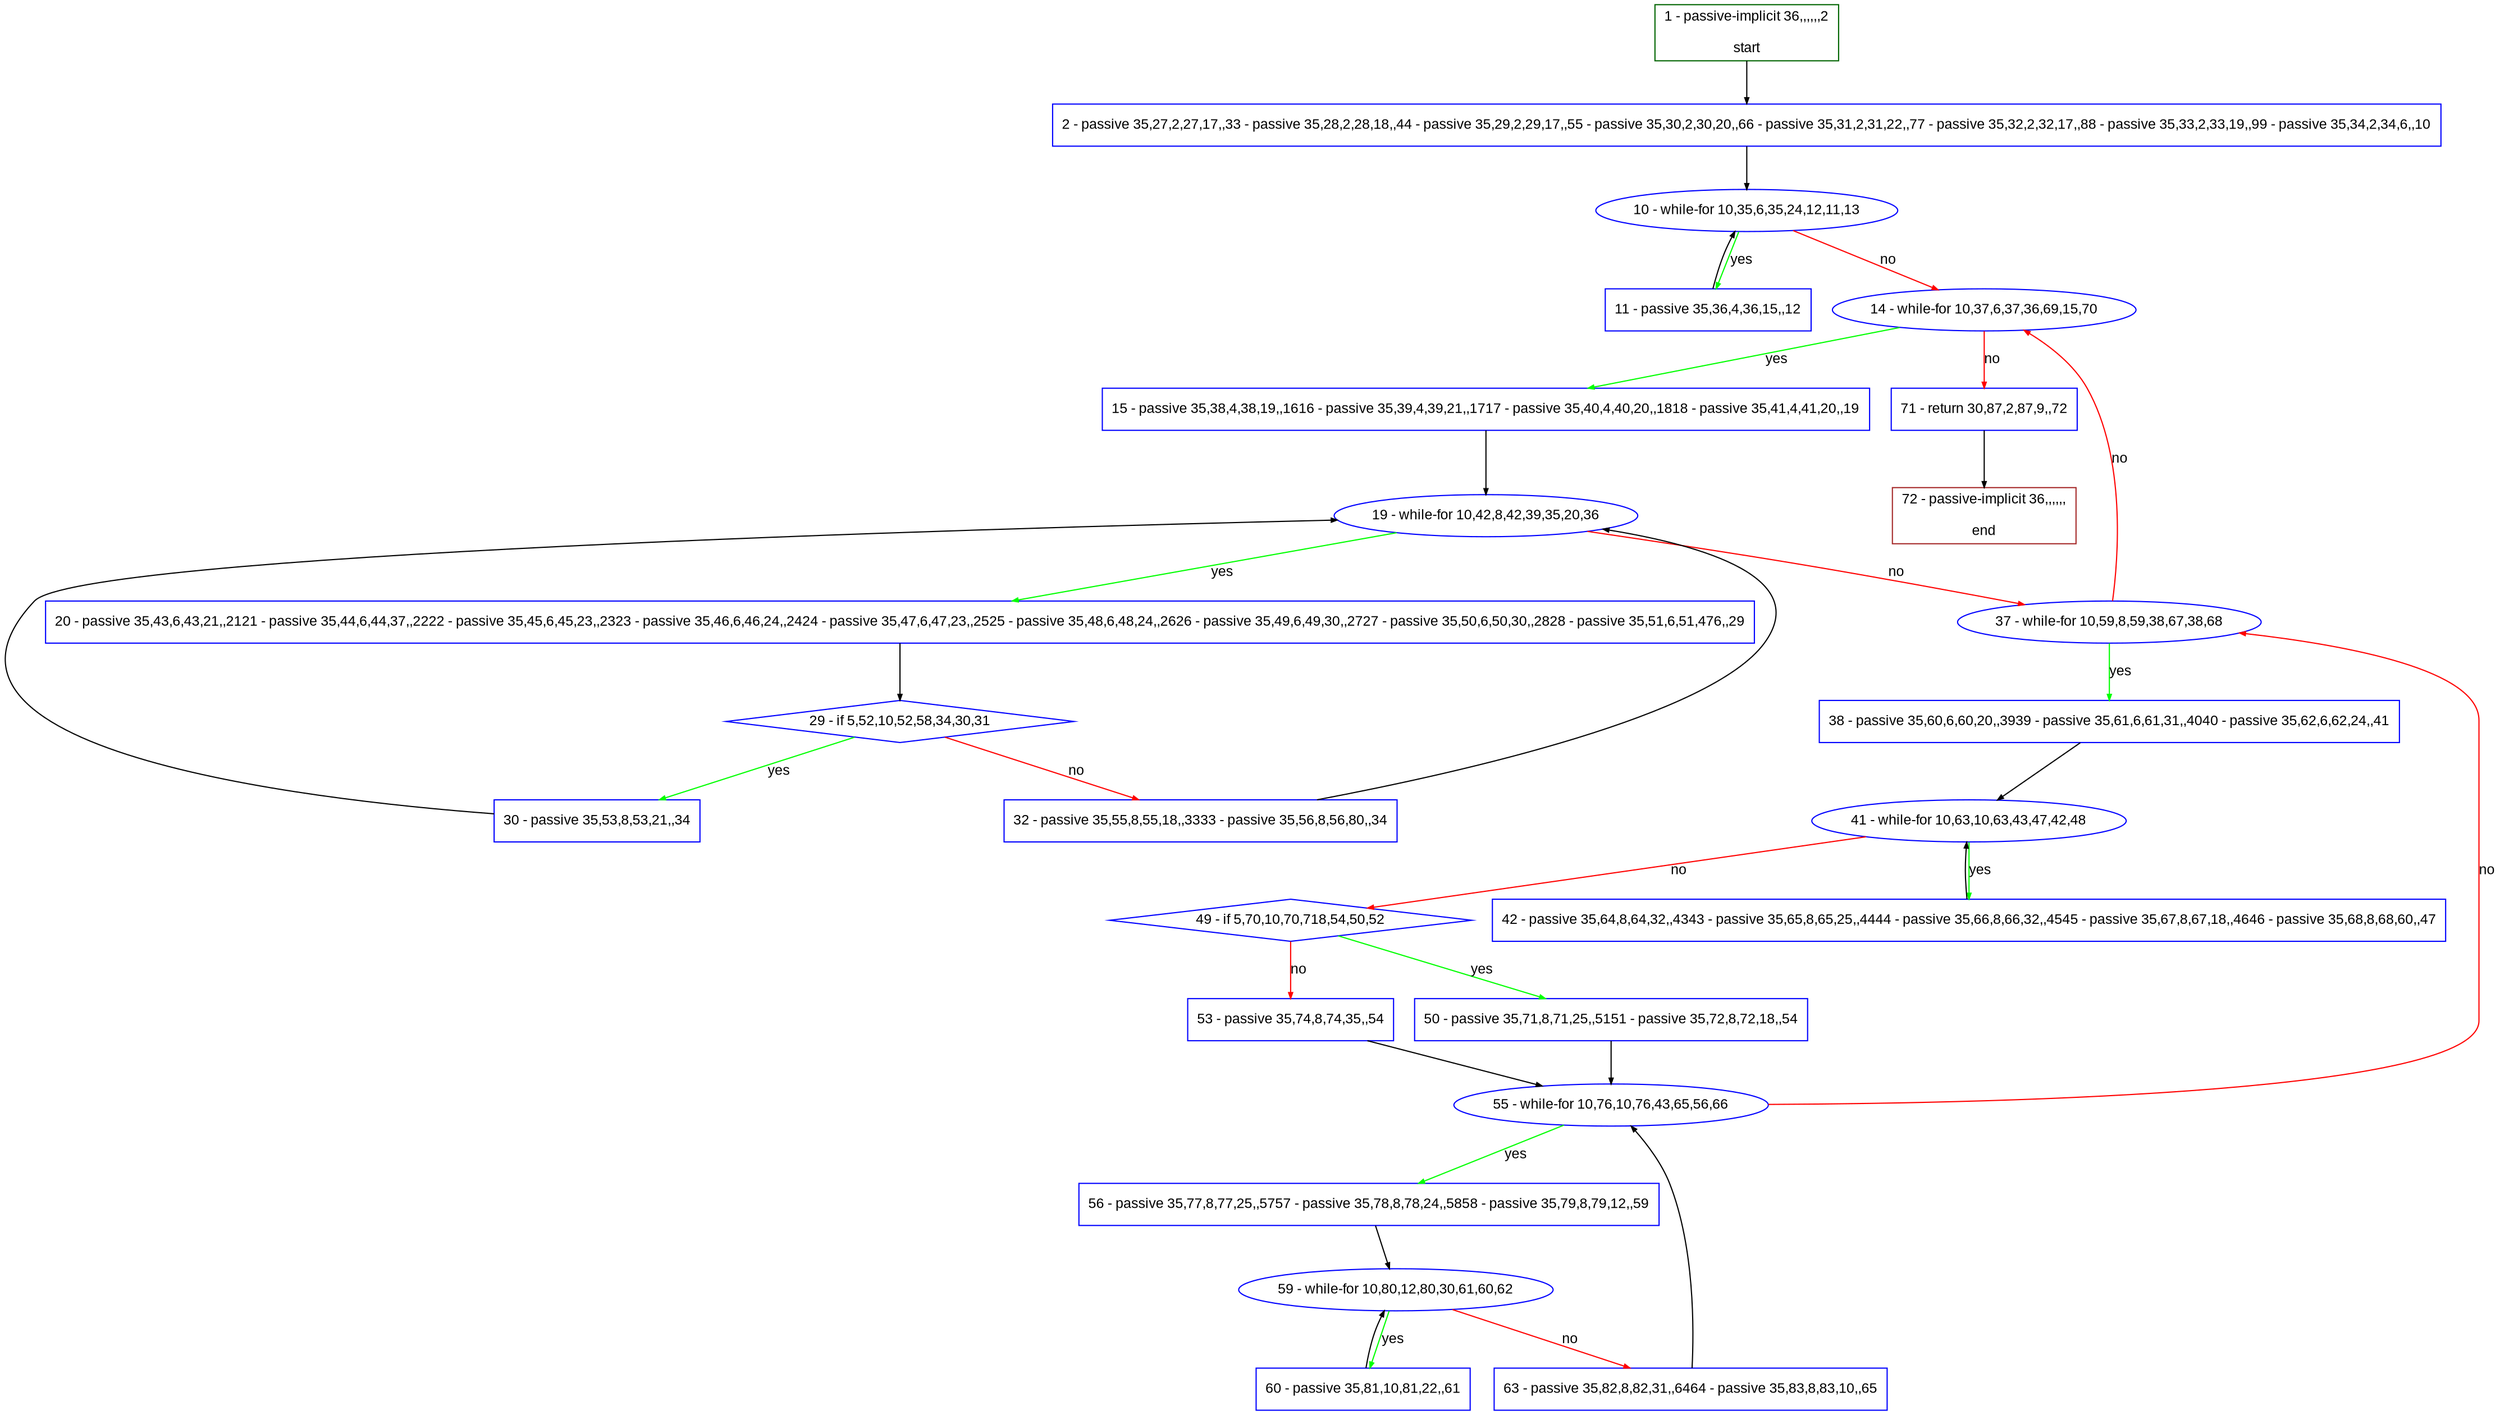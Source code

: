 digraph "" {
  graph [pack="true", label="", fontsize="12", packmode="clust", fontname="Arial", fillcolor="#FFFFCC", bgcolor="white", style="rounded,filled", compound="true"];
  node [node_initialized="no", label="", color="grey", fontsize="12", fillcolor="white", fontname="Arial", style="filled", shape="rectangle", compound="true", fixedsize="false"];
  edge [fontcolor="black", arrowhead="normal", arrowtail="none", arrowsize="0.5", ltail="", label="", color="black", fontsize="12", lhead="", fontname="Arial", dir="forward", compound="true"];
  __N1 [label="2 - passive 35,27,2,27,17,,33 - passive 35,28,2,28,18,,44 - passive 35,29,2,29,17,,55 - passive 35,30,2,30,20,,66 - passive 35,31,2,31,22,,77 - passive 35,32,2,32,17,,88 - passive 35,33,2,33,19,,99 - passive 35,34,2,34,6,,10", color="#0000ff", fillcolor="#ffffff", style="filled", shape="box"];
  __N2 [label="1 - passive-implicit 36,,,,,,2\n\nstart", color="#006400", fillcolor="#ffffff", style="filled", shape="box"];
  __N3 [label="10 - while-for 10,35,6,35,24,12,11,13", color="#0000ff", fillcolor="#ffffff", style="filled", shape="oval"];
  __N4 [label="11 - passive 35,36,4,36,15,,12", color="#0000ff", fillcolor="#ffffff", style="filled", shape="box"];
  __N5 [label="14 - while-for 10,37,6,37,36,69,15,70", color="#0000ff", fillcolor="#ffffff", style="filled", shape="oval"];
  __N6 [label="15 - passive 35,38,4,38,19,,1616 - passive 35,39,4,39,21,,1717 - passive 35,40,4,40,20,,1818 - passive 35,41,4,41,20,,19", color="#0000ff", fillcolor="#ffffff", style="filled", shape="box"];
  __N7 [label="71 - return 30,87,2,87,9,,72", color="#0000ff", fillcolor="#ffffff", style="filled", shape="box"];
  __N8 [label="19 - while-for 10,42,8,42,39,35,20,36", color="#0000ff", fillcolor="#ffffff", style="filled", shape="oval"];
  __N9 [label="20 - passive 35,43,6,43,21,,2121 - passive 35,44,6,44,37,,2222 - passive 35,45,6,45,23,,2323 - passive 35,46,6,46,24,,2424 - passive 35,47,6,47,23,,2525 - passive 35,48,6,48,24,,2626 - passive 35,49,6,49,30,,2727 - passive 35,50,6,50,30,,2828 - passive 35,51,6,51,476,,29", color="#0000ff", fillcolor="#ffffff", style="filled", shape="box"];
  __N10 [label="37 - while-for 10,59,8,59,38,67,38,68", color="#0000ff", fillcolor="#ffffff", style="filled", shape="oval"];
  __N11 [label="29 - if 5,52,10,52,58,34,30,31", color="#0000ff", fillcolor="#ffffff", style="filled", shape="diamond"];
  __N12 [label="30 - passive 35,53,8,53,21,,34", color="#0000ff", fillcolor="#ffffff", style="filled", shape="box"];
  __N13 [label="32 - passive 35,55,8,55,18,,3333 - passive 35,56,8,56,80,,34", color="#0000ff", fillcolor="#ffffff", style="filled", shape="box"];
  __N14 [label="38 - passive 35,60,6,60,20,,3939 - passive 35,61,6,61,31,,4040 - passive 35,62,6,62,24,,41", color="#0000ff", fillcolor="#ffffff", style="filled", shape="box"];
  __N15 [label="41 - while-for 10,63,10,63,43,47,42,48", color="#0000ff", fillcolor="#ffffff", style="filled", shape="oval"];
  __N16 [label="42 - passive 35,64,8,64,32,,4343 - passive 35,65,8,65,25,,4444 - passive 35,66,8,66,32,,4545 - passive 35,67,8,67,18,,4646 - passive 35,68,8,68,60,,47", color="#0000ff", fillcolor="#ffffff", style="filled", shape="box"];
  __N17 [label="49 - if 5,70,10,70,718,54,50,52", color="#0000ff", fillcolor="#ffffff", style="filled", shape="diamond"];
  __N18 [label="50 - passive 35,71,8,71,25,,5151 - passive 35,72,8,72,18,,54", color="#0000ff", fillcolor="#ffffff", style="filled", shape="box"];
  __N19 [label="53 - passive 35,74,8,74,35,,54", color="#0000ff", fillcolor="#ffffff", style="filled", shape="box"];
  __N20 [label="55 - while-for 10,76,10,76,43,65,56,66", color="#0000ff", fillcolor="#ffffff", style="filled", shape="oval"];
  __N21 [label="56 - passive 35,77,8,77,25,,5757 - passive 35,78,8,78,24,,5858 - passive 35,79,8,79,12,,59", color="#0000ff", fillcolor="#ffffff", style="filled", shape="box"];
  __N22 [label="59 - while-for 10,80,12,80,30,61,60,62", color="#0000ff", fillcolor="#ffffff", style="filled", shape="oval"];
  __N23 [label="60 - passive 35,81,10,81,22,,61", color="#0000ff", fillcolor="#ffffff", style="filled", shape="box"];
  __N24 [label="63 - passive 35,82,8,82,31,,6464 - passive 35,83,8,83,10,,65", color="#0000ff", fillcolor="#ffffff", style="filled", shape="box"];
  __N25 [label="72 - passive-implicit 36,,,,,,\n\nend", color="#a52a2a", fillcolor="#ffffff", style="filled", shape="box"];
  __N2 -> __N1 [arrowhead="normal", arrowtail="none", color="#000000", label="", dir="forward"];
  __N1 -> __N3 [arrowhead="normal", arrowtail="none", color="#000000", label="", dir="forward"];
  __N3 -> __N4 [arrowhead="normal", arrowtail="none", color="#00ff00", label="yes", dir="forward"];
  __N4 -> __N3 [arrowhead="normal", arrowtail="none", color="#000000", label="", dir="forward"];
  __N3 -> __N5 [arrowhead="normal", arrowtail="none", color="#ff0000", label="no", dir="forward"];
  __N5 -> __N6 [arrowhead="normal", arrowtail="none", color="#00ff00", label="yes", dir="forward"];
  __N5 -> __N7 [arrowhead="normal", arrowtail="none", color="#ff0000", label="no", dir="forward"];
  __N6 -> __N8 [arrowhead="normal", arrowtail="none", color="#000000", label="", dir="forward"];
  __N8 -> __N9 [arrowhead="normal", arrowtail="none", color="#00ff00", label="yes", dir="forward"];
  __N8 -> __N10 [arrowhead="normal", arrowtail="none", color="#ff0000", label="no", dir="forward"];
  __N9 -> __N11 [arrowhead="normal", arrowtail="none", color="#000000", label="", dir="forward"];
  __N11 -> __N12 [arrowhead="normal", arrowtail="none", color="#00ff00", label="yes", dir="forward"];
  __N11 -> __N13 [arrowhead="normal", arrowtail="none", color="#ff0000", label="no", dir="forward"];
  __N12 -> __N8 [arrowhead="normal", arrowtail="none", color="#000000", label="", dir="forward"];
  __N13 -> __N8 [arrowhead="normal", arrowtail="none", color="#000000", label="", dir="forward"];
  __N10 -> __N5 [arrowhead="normal", arrowtail="none", color="#ff0000", label="no", dir="forward"];
  __N10 -> __N14 [arrowhead="normal", arrowtail="none", color="#00ff00", label="yes", dir="forward"];
  __N14 -> __N15 [arrowhead="normal", arrowtail="none", color="#000000", label="", dir="forward"];
  __N15 -> __N16 [arrowhead="normal", arrowtail="none", color="#00ff00", label="yes", dir="forward"];
  __N16 -> __N15 [arrowhead="normal", arrowtail="none", color="#000000", label="", dir="forward"];
  __N15 -> __N17 [arrowhead="normal", arrowtail="none", color="#ff0000", label="no", dir="forward"];
  __N17 -> __N18 [arrowhead="normal", arrowtail="none", color="#00ff00", label="yes", dir="forward"];
  __N17 -> __N19 [arrowhead="normal", arrowtail="none", color="#ff0000", label="no", dir="forward"];
  __N18 -> __N20 [arrowhead="normal", arrowtail="none", color="#000000", label="", dir="forward"];
  __N19 -> __N20 [arrowhead="normal", arrowtail="none", color="#000000", label="", dir="forward"];
  __N20 -> __N10 [arrowhead="normal", arrowtail="none", color="#ff0000", label="no", dir="forward"];
  __N20 -> __N21 [arrowhead="normal", arrowtail="none", color="#00ff00", label="yes", dir="forward"];
  __N21 -> __N22 [arrowhead="normal", arrowtail="none", color="#000000", label="", dir="forward"];
  __N22 -> __N23 [arrowhead="normal", arrowtail="none", color="#00ff00", label="yes", dir="forward"];
  __N23 -> __N22 [arrowhead="normal", arrowtail="none", color="#000000", label="", dir="forward"];
  __N22 -> __N24 [arrowhead="normal", arrowtail="none", color="#ff0000", label="no", dir="forward"];
  __N24 -> __N20 [arrowhead="normal", arrowtail="none", color="#000000", label="", dir="forward"];
  __N7 -> __N25 [arrowhead="normal", arrowtail="none", color="#000000", label="", dir="forward"];
}
